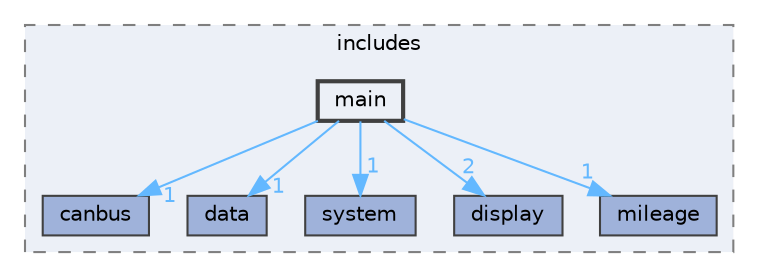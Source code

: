 digraph "apps/cluster/includes/main"
{
 // LATEX_PDF_SIZE
  bgcolor="transparent";
  edge [fontname=Helvetica,fontsize=10,labelfontname=Helvetica,labelfontsize=10];
  node [fontname=Helvetica,fontsize=10,shape=box,height=0.2,width=0.4];
  compound=true
  subgraph clusterdir_2a4f0eb436765d0e1bfbb2d23c4680c4 {
    graph [ bgcolor="#ecf0f7", pencolor="grey50", label="includes", fontname=Helvetica,fontsize=10 style="filled,dashed", URL="dir_2a4f0eb436765d0e1bfbb2d23c4680c4.html",tooltip=""]
  dir_1409ce76e687f9c479103716ce54abef [label="canbus", fillcolor="#9fb2da", color="grey25", style="filled", URL="dir_1409ce76e687f9c479103716ce54abef.html",tooltip=""];
  dir_1aedc935330755b0822208a07f983efd [label="data", fillcolor="#9fb2da", color="grey25", style="filled", URL="dir_1aedc935330755b0822208a07f983efd.html",tooltip=""];
  dir_5237cf65c614381d5c27b0621692ffa4 [label="system", fillcolor="#9fb2da", color="grey25", style="filled", URL="dir_5237cf65c614381d5c27b0621692ffa4.html",tooltip=""];
  dir_57c69ab9e07de60bba1cb98bd4085ce2 [label="display", fillcolor="#9fb2da", color="grey25", style="filled", URL="dir_57c69ab9e07de60bba1cb98bd4085ce2.html",tooltip=""];
  dir_99999dd82e4fcd7fa48cb5382c6dd68d [label="mileage", fillcolor="#9fb2da", color="grey25", style="filled", URL="dir_99999dd82e4fcd7fa48cb5382c6dd68d.html",tooltip=""];
  dir_e9148dff22b8b892bf0cfcda0ecc6f90 [label="main", fillcolor="#ecf0f7", color="grey25", style="filled,bold", URL="dir_e9148dff22b8b892bf0cfcda0ecc6f90.html",tooltip=""];
  }
  dir_e9148dff22b8b892bf0cfcda0ecc6f90->dir_1409ce76e687f9c479103716ce54abef [headlabel="1", labeldistance=1.5 headhref="dir_000027_000004.html" href="dir_000027_000004.html" color="steelblue1" fontcolor="steelblue1"];
  dir_e9148dff22b8b892bf0cfcda0ecc6f90->dir_1aedc935330755b0822208a07f983efd [headlabel="1", labeldistance=1.5 headhref="dir_000027_000011.html" href="dir_000027_000011.html" color="steelblue1" fontcolor="steelblue1"];
  dir_e9148dff22b8b892bf0cfcda0ecc6f90->dir_5237cf65c614381d5c27b0621692ffa4 [headlabel="1", labeldistance=1.5 headhref="dir_000027_000040.html" href="dir_000027_000040.html" color="steelblue1" fontcolor="steelblue1"];
  dir_e9148dff22b8b892bf0cfcda0ecc6f90->dir_57c69ab9e07de60bba1cb98bd4085ce2 [headlabel="2", labeldistance=1.5 headhref="dir_000027_000013.html" href="dir_000027_000013.html" color="steelblue1" fontcolor="steelblue1"];
  dir_e9148dff22b8b892bf0cfcda0ecc6f90->dir_99999dd82e4fcd7fa48cb5382c6dd68d [headlabel="1", labeldistance=1.5 headhref="dir_000027_000030.html" href="dir_000027_000030.html" color="steelblue1" fontcolor="steelblue1"];
}

